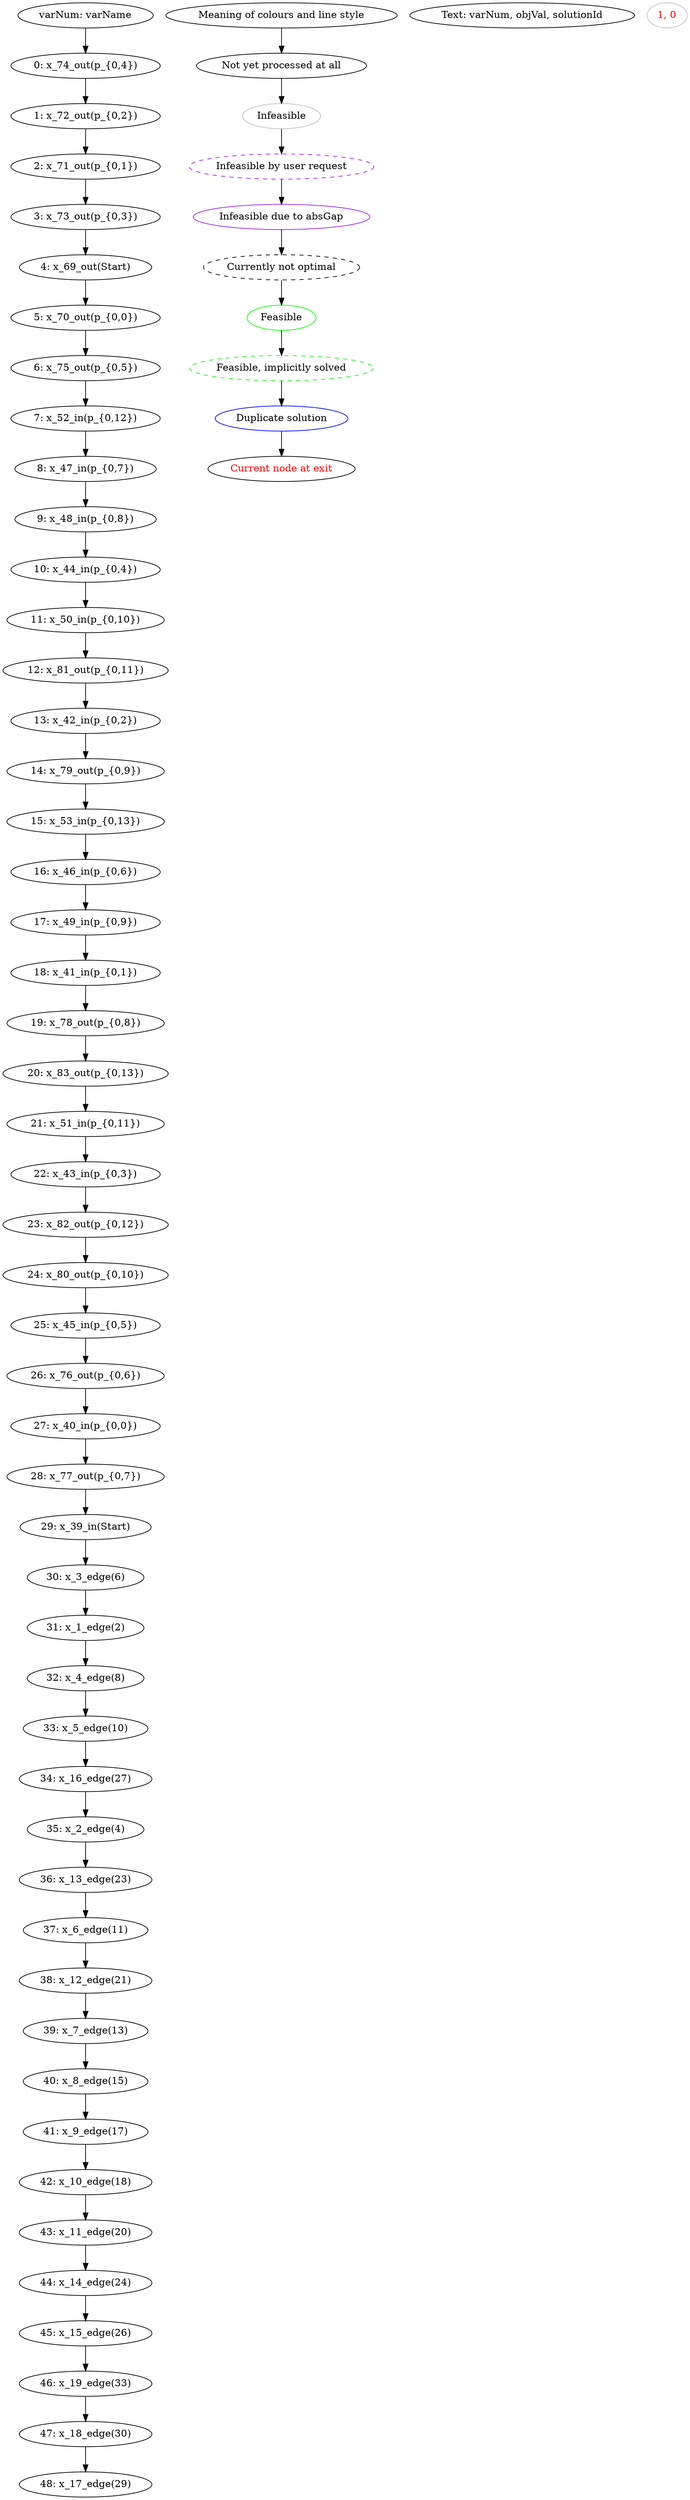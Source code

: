 digraph g {
legend_varNames [ label="varNum: varName" ]
legend_varNames_0 [ label="0: x_74_out(p_{0,4})" ]
legend_varNames_1 [ label="1: x_72_out(p_{0,2})" ]
legend_varNames_2 [ label="2: x_71_out(p_{0,1})" ]
legend_varNames_3 [ label="3: x_73_out(p_{0,3})" ]
legend_varNames_4 [ label="4: x_69_out(Start)" ]
legend_varNames_5 [ label="5: x_70_out(p_{0,0})" ]
legend_varNames_6 [ label="6: x_75_out(p_{0,5})" ]
legend_varNames_7 [ label="7: x_52_in(p_{0,12})" ]
legend_varNames_8 [ label="8: x_47_in(p_{0,7})" ]
legend_varNames_9 [ label="9: x_48_in(p_{0,8})" ]
legend_varNames_10 [ label="10: x_44_in(p_{0,4})" ]
legend_varNames_11 [ label="11: x_50_in(p_{0,10})" ]
legend_varNames_12 [ label="12: x_81_out(p_{0,11})" ]
legend_varNames_13 [ label="13: x_42_in(p_{0,2})" ]
legend_varNames_14 [ label="14: x_79_out(p_{0,9})" ]
legend_varNames_15 [ label="15: x_53_in(p_{0,13})" ]
legend_varNames_16 [ label="16: x_46_in(p_{0,6})" ]
legend_varNames_17 [ label="17: x_49_in(p_{0,9})" ]
legend_varNames_18 [ label="18: x_41_in(p_{0,1})" ]
legend_varNames_19 [ label="19: x_78_out(p_{0,8})" ]
legend_varNames_20 [ label="20: x_83_out(p_{0,13})" ]
legend_varNames_21 [ label="21: x_51_in(p_{0,11})" ]
legend_varNames_22 [ label="22: x_43_in(p_{0,3})" ]
legend_varNames_23 [ label="23: x_82_out(p_{0,12})" ]
legend_varNames_24 [ label="24: x_80_out(p_{0,10})" ]
legend_varNames_25 [ label="25: x_45_in(p_{0,5})" ]
legend_varNames_26 [ label="26: x_76_out(p_{0,6})" ]
legend_varNames_27 [ label="27: x_40_in(p_{0,0})" ]
legend_varNames_28 [ label="28: x_77_out(p_{0,7})" ]
legend_varNames_29 [ label="29: x_39_in(Start)" ]
legend_varNames_30 [ label="30: x_3_edge(6)" ]
legend_varNames_31 [ label="31: x_1_edge(2)" ]
legend_varNames_32 [ label="32: x_4_edge(8)" ]
legend_varNames_33 [ label="33: x_5_edge(10)" ]
legend_varNames_34 [ label="34: x_16_edge(27)" ]
legend_varNames_35 [ label="35: x_2_edge(4)" ]
legend_varNames_36 [ label="36: x_13_edge(23)" ]
legend_varNames_37 [ label="37: x_6_edge(11)" ]
legend_varNames_38 [ label="38: x_12_edge(21)" ]
legend_varNames_39 [ label="39: x_7_edge(13)" ]
legend_varNames_40 [ label="40: x_8_edge(15)" ]
legend_varNames_41 [ label="41: x_9_edge(17)" ]
legend_varNames_42 [ label="42: x_10_edge(18)" ]
legend_varNames_43 [ label="43: x_11_edge(20)" ]
legend_varNames_44 [ label="44: x_14_edge(24)" ]
legend_varNames_45 [ label="45: x_15_edge(26)" ]
legend_varNames_46 [ label="46: x_19_edge(33)" ]
legend_varNames_47 [ label="47: x_18_edge(30)" ]
legend_varNames_48 [ label="48: x_17_edge(29)" ]
legend_varNames -> legend_varNames_0
legend_varNames_0 -> legend_varNames_1
legend_varNames_1 -> legend_varNames_2
legend_varNames_2 -> legend_varNames_3
legend_varNames_3 -> legend_varNames_4
legend_varNames_4 -> legend_varNames_5
legend_varNames_5 -> legend_varNames_6
legend_varNames_6 -> legend_varNames_7
legend_varNames_7 -> legend_varNames_8
legend_varNames_8 -> legend_varNames_9
legend_varNames_9 -> legend_varNames_10
legend_varNames_10 -> legend_varNames_11
legend_varNames_11 -> legend_varNames_12
legend_varNames_12 -> legend_varNames_13
legend_varNames_13 -> legend_varNames_14
legend_varNames_14 -> legend_varNames_15
legend_varNames_15 -> legend_varNames_16
legend_varNames_16 -> legend_varNames_17
legend_varNames_17 -> legend_varNames_18
legend_varNames_18 -> legend_varNames_19
legend_varNames_19 -> legend_varNames_20
legend_varNames_20 -> legend_varNames_21
legend_varNames_21 -> legend_varNames_22
legend_varNames_22 -> legend_varNames_23
legend_varNames_23 -> legend_varNames_24
legend_varNames_24 -> legend_varNames_25
legend_varNames_25 -> legend_varNames_26
legend_varNames_26 -> legend_varNames_27
legend_varNames_27 -> legend_varNames_28
legend_varNames_28 -> legend_varNames_29
legend_varNames_29 -> legend_varNames_30
legend_varNames_30 -> legend_varNames_31
legend_varNames_31 -> legend_varNames_32
legend_varNames_32 -> legend_varNames_33
legend_varNames_33 -> legend_varNames_34
legend_varNames_34 -> legend_varNames_35
legend_varNames_35 -> legend_varNames_36
legend_varNames_36 -> legend_varNames_37
legend_varNames_37 -> legend_varNames_38
legend_varNames_38 -> legend_varNames_39
legend_varNames_39 -> legend_varNames_40
legend_varNames_40 -> legend_varNames_41
legend_varNames_41 -> legend_varNames_42
legend_varNames_42 -> legend_varNames_43
legend_varNames_43 -> legend_varNames_44
legend_varNames_44 -> legend_varNames_45
legend_varNames_45 -> legend_varNames_46
legend_varNames_46 -> legend_varNames_47
legend_varNames_47 -> legend_varNames_48
legend_colours_0 [ label="Meaning of colours and line style" ]
legend_colours_1 [ label="Not yet processed at all"  ]
legend_colours_0 -> legend_colours_1
legend_colours_2 [ label="Infeasible" color=gray ]
legend_colours_1 -> legend_colours_2
legend_colours_3 [ label="Infeasible by user request" color=purple style=dashed ]
legend_colours_2 -> legend_colours_3
legend_colours_4 [ label="Infeasible due to absGap" color=purple ]
legend_colours_3 -> legend_colours_4
legend_colours_5 [ label="Currently not optimal" style=dashed ]
legend_colours_4 -> legend_colours_5
legend_colours_6 [ label="Feasible" color=green ]
legend_colours_5 -> legend_colours_6
legend_colours_7 [ label="Feasible, implicitly solved" color=green style=dashed ]
legend_colours_6 -> legend_colours_7
legend_colours_8 [ label="Duplicate solution" color=blue ]
legend_colours_7 -> legend_colours_8
legend_colours_9 [ label="Current node at exit" fontcolor=red ]
legend_colours_8 -> legend_colours_9
legend_text [ label="Text: varNum, objVal, solutionId" ]
1 [ label="1, 0" color=gray fontcolor=red ] 
}
